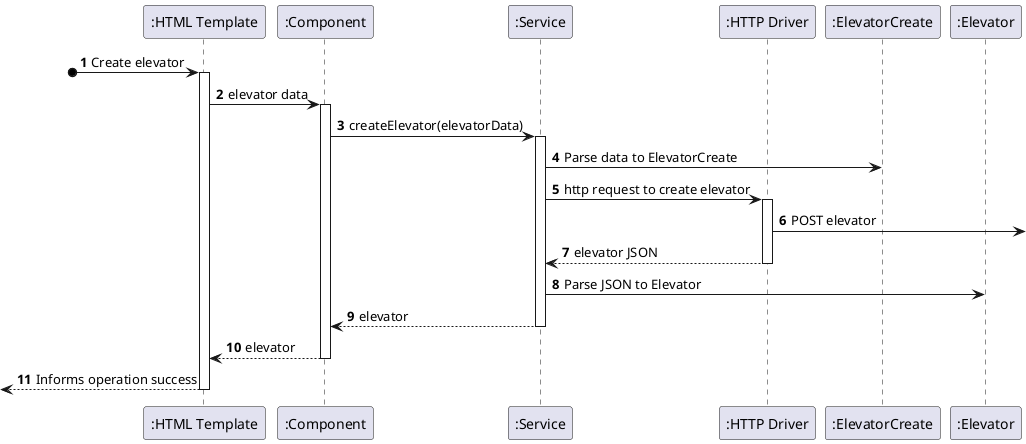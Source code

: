 @startuml ProcessView

autonumber

participant ":HTML Template" as Template
participant ":Component" as Component
participant ":Service" as Service
participant ":HTTP Driver" as Driver
participant ":ElevatorCreate" as ElevatorCreate
participant ":Elevator" as Elevator


?o-> Template: Create elevator
activate Template
Template-> Component: elevator data
activate Component
Component -> Service: createElevator(elevatorData)
activate Service
Service -> ElevatorCreate: Parse data to ElevatorCreate
Service -> Driver: http request to create elevator
activate Driver
Driver ->: POST elevator
Driver --> Service: elevator JSON
deactivate Driver
Service -> Elevator: Parse JSON to Elevator
Service --> Component: elevator
deactivate Service
Component --> Template: elevator
deactivate Component
<-- Template: Informs operation success
deactivate Template


@enduml
